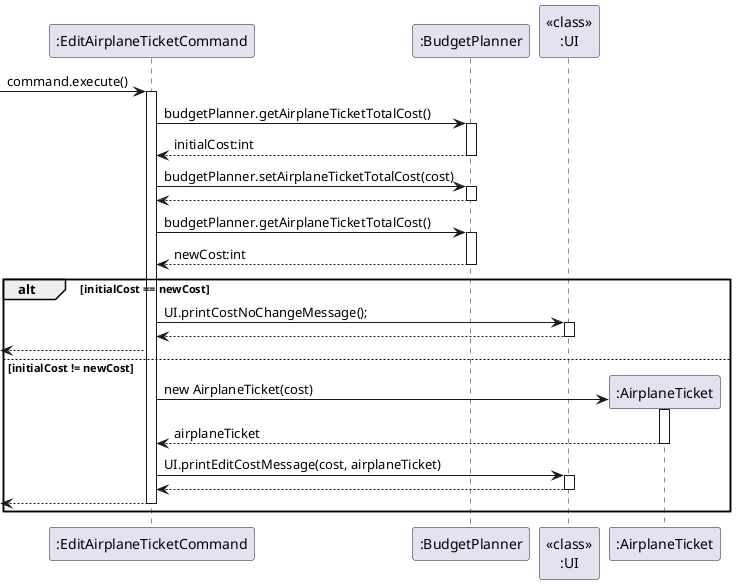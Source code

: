 @startuml
'https://plantuml.com/sequence-diagram
-> ":EditAirplaneTicketCommand" : command.execute()
activate ":EditAirplaneTicketCommand"
":EditAirplaneTicketCommand" -> ":BudgetPlanner" : budgetPlanner.getAirplaneTicketTotalCost()
activate ":BudgetPlanner"
":EditAirplaneTicketCommand" <-- ":BudgetPlanner" : initialCost:int
deactivate ":BudgetPlanner"
":EditAirplaneTicketCommand" -> ":BudgetPlanner" : budgetPlanner.setAirplaneTicketTotalCost(cost)
activate ":BudgetPlanner"
":EditAirplaneTicketCommand" <-- ":BudgetPlanner"
deactivate ":BudgetPlanner"
":EditAirplaneTicketCommand" -> ":BudgetPlanner" : budgetPlanner.getAirplaneTicketTotalCost()
activate ":BudgetPlanner"
":EditAirplaneTicketCommand" <-- ":BudgetPlanner" : newCost:int
deactivate ":BudgetPlanner"
alt initialCost == newCost
":EditAirplaneTicketCommand" -> "<<class>>\n:UI" : UI.printCostNoChangeMessage();
activate "<<class>>\n:UI"
":EditAirplaneTicketCommand" <-- "<<class>>\n:UI"
deactivate "<<class>>\n:UI"
<-- ":EditAirplaneTicketCommand"
else initialCost != newCost
create ":AirplaneTicket"
":EditAirplaneTicketCommand" -> ":AirplaneTicket" : new AirplaneTicket(cost)
activate ":AirplaneTicket"
":EditAirplaneTicketCommand" <-- ":AirplaneTicket" : airplaneTicket
deactivate ":AirplaneTicket"
":EditAirplaneTicketCommand" -> "<<class>>\n:UI" : UI.printEditCostMessage(cost, airplaneTicket)
activate "<<class>>\n:UI"
":EditAirplaneTicketCommand" <-- "<<class>>\n:UI"
deactivate "<<class>>\n:UI"
<-- ":EditAirplaneTicketCommand"
deactivate ":EditAirplaneTicketCommand"
end
@enduml